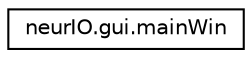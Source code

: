 digraph "Graphical Class Hierarchy"
{
  edge [fontname="Helvetica",fontsize="10",labelfontname="Helvetica",labelfontsize="10"];
  node [fontname="Helvetica",fontsize="10",shape=record];
  rankdir="LR";
  Node0 [label="neurIO.gui.mainWin",height=0.2,width=0.4,color="black", fillcolor="white", style="filled",URL="$db/d11/classneur_i_o_1_1gui_1_1main_win.html"];
}
